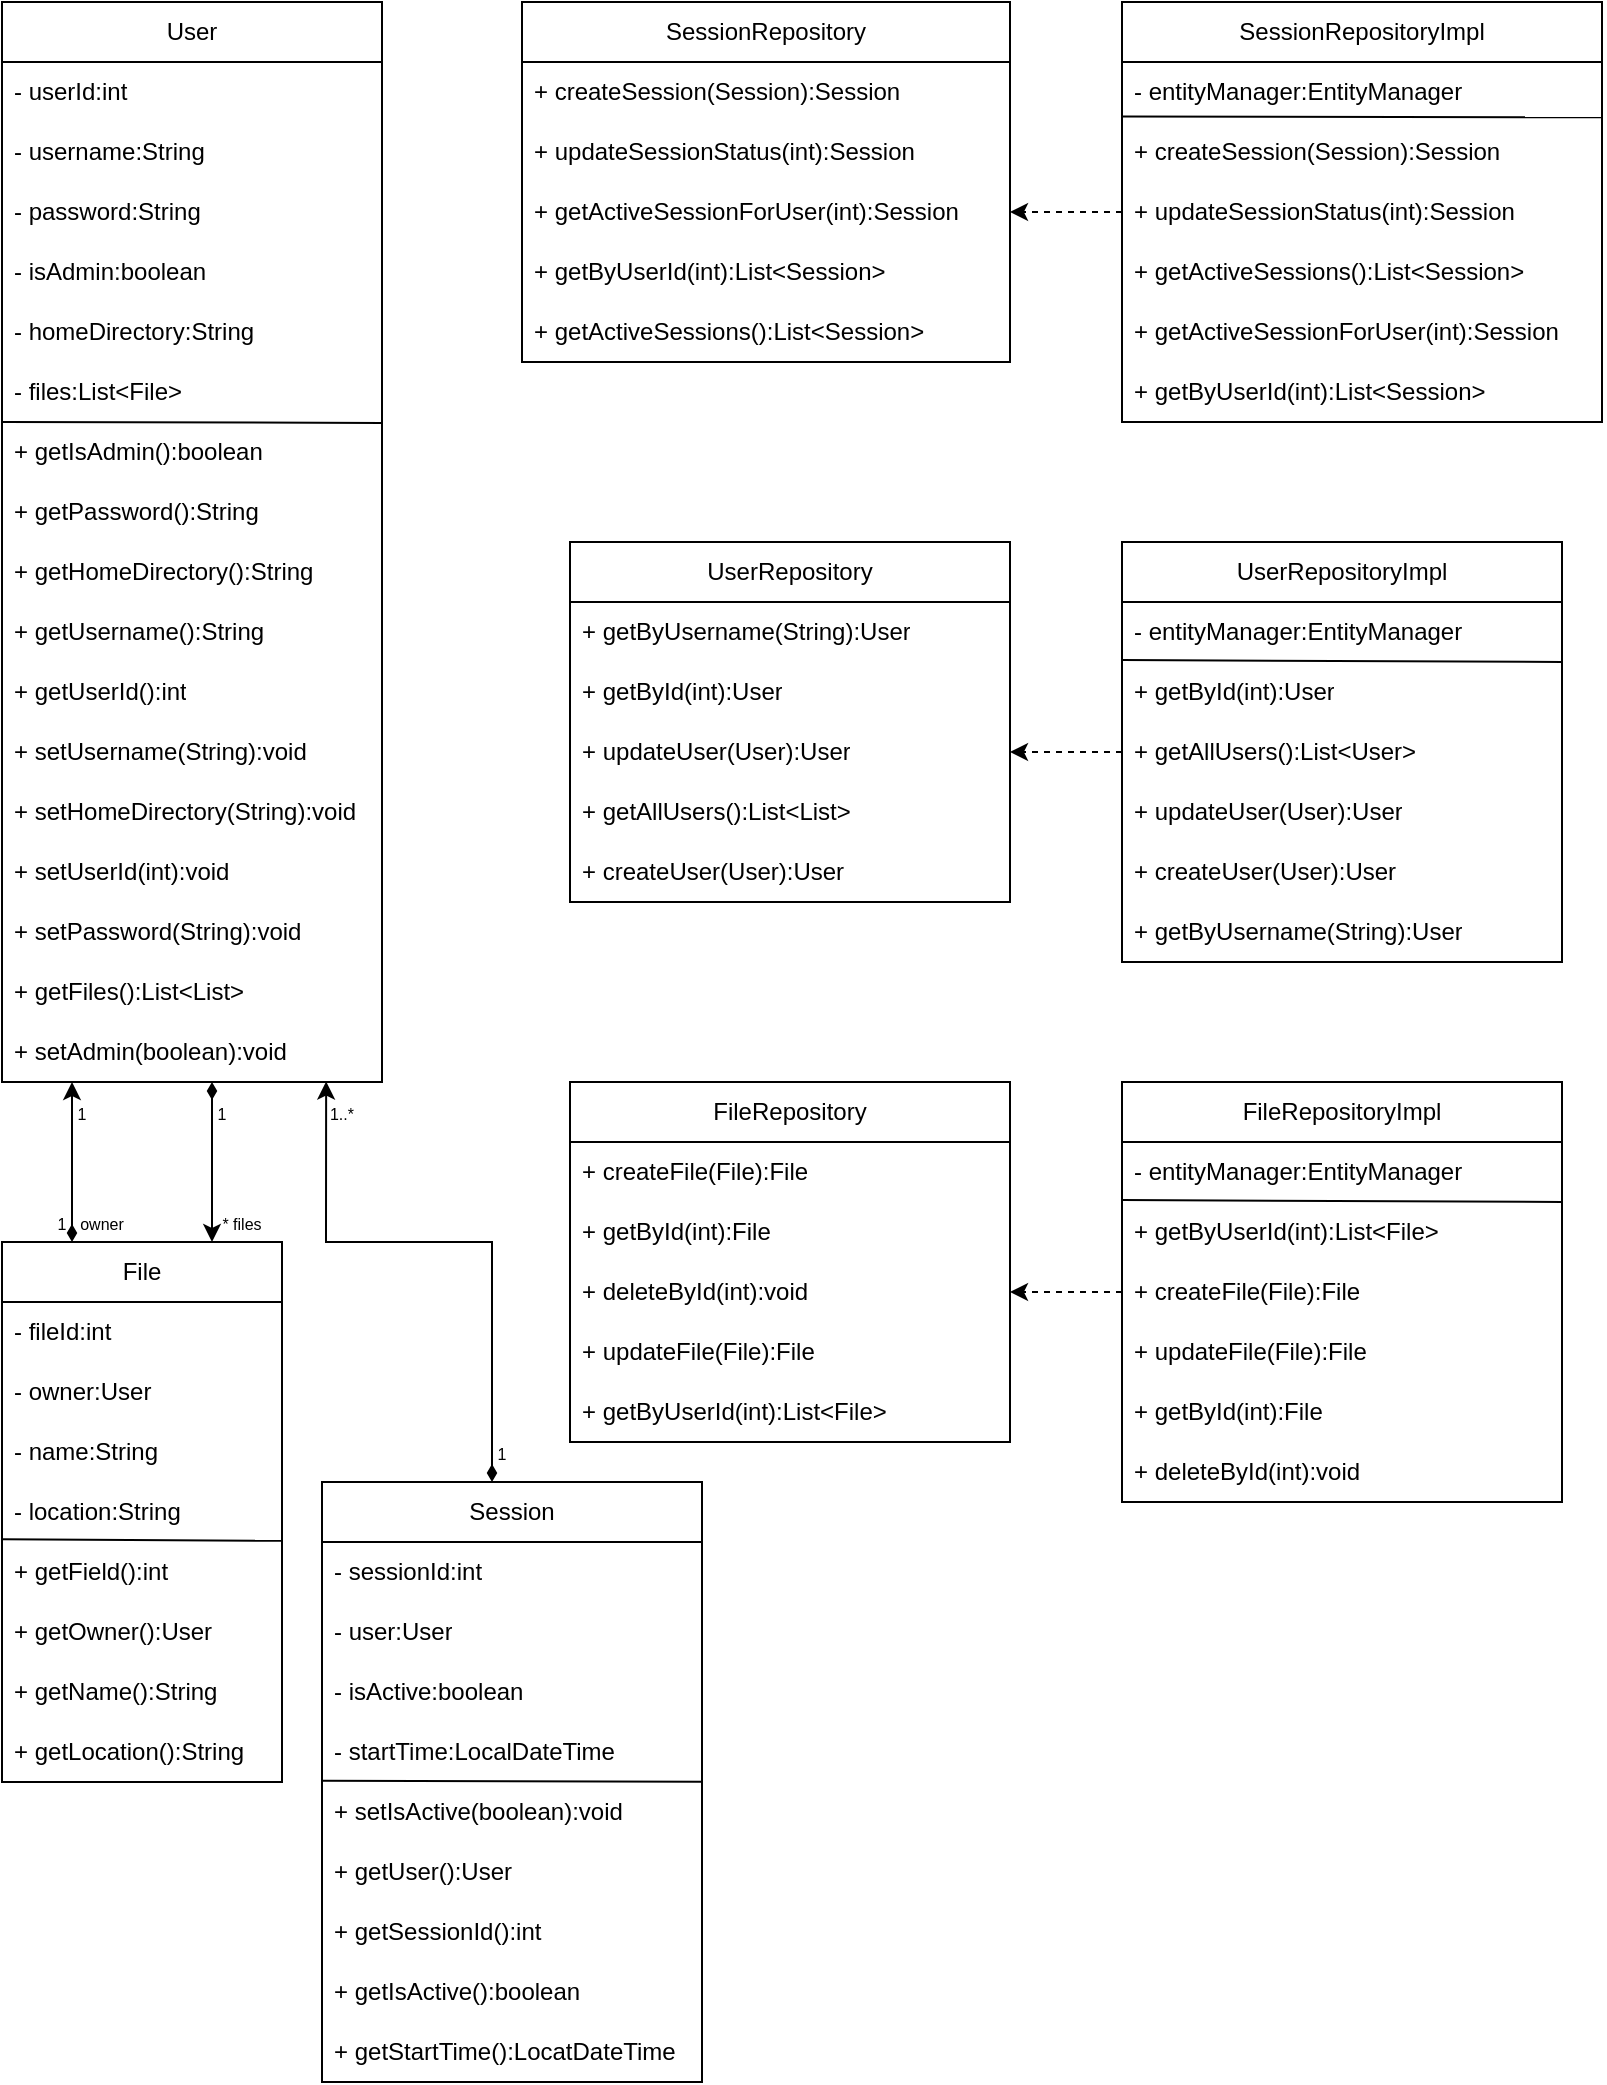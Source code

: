 <mxfile version="24.8.3">
  <diagram name="Сторінка-1" id="g9_7xu7IiqxZALMV_VrT">
    <mxGraphModel dx="1967" dy="868" grid="1" gridSize="10" guides="1" tooltips="1" connect="1" arrows="1" fold="1" page="1" pageScale="1" pageWidth="827" pageHeight="1169" math="0" shadow="0">
      <root>
        <mxCell id="0" />
        <mxCell id="1" parent="0" />
        <mxCell id="W4gZhNxeNry4T1inFR2G-1" value="User" style="swimlane;fontStyle=0;childLayout=stackLayout;horizontal=1;startSize=30;horizontalStack=0;resizeParent=1;resizeParentMax=0;resizeLast=0;collapsible=1;marginBottom=0;whiteSpace=wrap;html=1;" parent="1" vertex="1">
          <mxGeometry x="20" y="20" width="190" height="540" as="geometry" />
        </mxCell>
        <mxCell id="p_Qo8UH-y2sYMAxFkVqp-4" value="- userId:int" style="text;strokeColor=none;fillColor=none;align=left;verticalAlign=middle;spacingLeft=4;spacingRight=4;overflow=hidden;points=[[0,0.5],[1,0.5]];portConstraint=eastwest;rotatable=0;whiteSpace=wrap;html=1;" parent="W4gZhNxeNry4T1inFR2G-1" vertex="1">
          <mxGeometry y="30" width="190" height="30" as="geometry" />
        </mxCell>
        <mxCell id="p_Qo8UH-y2sYMAxFkVqp-3" value="- username:String" style="text;strokeColor=none;fillColor=none;align=left;verticalAlign=middle;spacingLeft=4;spacingRight=4;overflow=hidden;points=[[0,0.5],[1,0.5]];portConstraint=eastwest;rotatable=0;whiteSpace=wrap;html=1;" parent="W4gZhNxeNry4T1inFR2G-1" vertex="1">
          <mxGeometry y="60" width="190" height="30" as="geometry" />
        </mxCell>
        <mxCell id="p_Qo8UH-y2sYMAxFkVqp-2" value="- password:String" style="text;strokeColor=none;fillColor=none;align=left;verticalAlign=middle;spacingLeft=4;spacingRight=4;overflow=hidden;points=[[0,0.5],[1,0.5]];portConstraint=eastwest;rotatable=0;whiteSpace=wrap;html=1;" parent="W4gZhNxeNry4T1inFR2G-1" vertex="1">
          <mxGeometry y="90" width="190" height="30" as="geometry" />
        </mxCell>
        <mxCell id="p_Qo8UH-y2sYMAxFkVqp-1" value="- isAdmin:boolean" style="text;strokeColor=none;fillColor=none;align=left;verticalAlign=middle;spacingLeft=4;spacingRight=4;overflow=hidden;points=[[0,0.5],[1,0.5]];portConstraint=eastwest;rotatable=0;whiteSpace=wrap;html=1;" parent="W4gZhNxeNry4T1inFR2G-1" vertex="1">
          <mxGeometry y="120" width="190" height="30" as="geometry" />
        </mxCell>
        <mxCell id="p_Qo8UH-y2sYMAxFkVqp-7" value="- homeDirectory:String" style="text;strokeColor=none;fillColor=none;align=left;verticalAlign=middle;spacingLeft=4;spacingRight=4;overflow=hidden;points=[[0,0.5],[1,0.5]];portConstraint=eastwest;rotatable=0;whiteSpace=wrap;html=1;" parent="W4gZhNxeNry4T1inFR2G-1" vertex="1">
          <mxGeometry y="150" width="190" height="30" as="geometry" />
        </mxCell>
        <mxCell id="p_Qo8UH-y2sYMAxFkVqp-5" value="- files:List&amp;lt;File&amp;gt;" style="text;strokeColor=none;fillColor=none;align=left;verticalAlign=middle;spacingLeft=4;spacingRight=4;overflow=hidden;points=[[0,0.5],[1,0.5]];portConstraint=eastwest;rotatable=0;whiteSpace=wrap;html=1;" parent="W4gZhNxeNry4T1inFR2G-1" vertex="1">
          <mxGeometry y="180" width="190" height="30" as="geometry" />
        </mxCell>
        <mxCell id="p_Qo8UH-y2sYMAxFkVqp-23" value="" style="endArrow=none;html=1;rounded=0;entryX=0.999;entryY=0.015;entryDx=0;entryDy=0;entryPerimeter=0;exitX=-0.002;exitY=0.907;exitDx=0;exitDy=0;exitPerimeter=0;" parent="W4gZhNxeNry4T1inFR2G-1" target="W4gZhNxeNry4T1inFR2G-2" edge="1">
          <mxGeometry width="50" height="50" relative="1" as="geometry">
            <mxPoint y="210" as="sourcePoint" />
            <mxPoint x="220" y="211" as="targetPoint" />
          </mxGeometry>
        </mxCell>
        <mxCell id="W4gZhNxeNry4T1inFR2G-2" value="+ getIsAdmin():boolean" style="text;strokeColor=none;fillColor=none;align=left;verticalAlign=middle;spacingLeft=4;spacingRight=4;overflow=hidden;points=[[0,0.5],[1,0.5]];portConstraint=eastwest;rotatable=0;whiteSpace=wrap;html=1;" parent="W4gZhNxeNry4T1inFR2G-1" vertex="1">
          <mxGeometry y="210" width="190" height="30" as="geometry" />
        </mxCell>
        <mxCell id="W4gZhNxeNry4T1inFR2G-3" value="+ getPassword():String" style="text;strokeColor=none;fillColor=none;align=left;verticalAlign=middle;spacingLeft=4;spacingRight=4;overflow=hidden;points=[[0,0.5],[1,0.5]];portConstraint=eastwest;rotatable=0;whiteSpace=wrap;html=1;" parent="W4gZhNxeNry4T1inFR2G-1" vertex="1">
          <mxGeometry y="240" width="190" height="30" as="geometry" />
        </mxCell>
        <mxCell id="W4gZhNxeNry4T1inFR2G-4" value="+ getHomeDirectory():String" style="text;strokeColor=none;fillColor=none;align=left;verticalAlign=middle;spacingLeft=4;spacingRight=4;overflow=hidden;points=[[0,0.5],[1,0.5]];portConstraint=eastwest;rotatable=0;whiteSpace=wrap;html=1;" parent="W4gZhNxeNry4T1inFR2G-1" vertex="1">
          <mxGeometry y="270" width="190" height="30" as="geometry" />
        </mxCell>
        <mxCell id="W4gZhNxeNry4T1inFR2G-18" value="+ getUsername():String" style="text;strokeColor=none;fillColor=none;align=left;verticalAlign=middle;spacingLeft=4;spacingRight=4;overflow=hidden;points=[[0,0.5],[1,0.5]];portConstraint=eastwest;rotatable=0;whiteSpace=wrap;html=1;" parent="W4gZhNxeNry4T1inFR2G-1" vertex="1">
          <mxGeometry y="300" width="190" height="30" as="geometry" />
        </mxCell>
        <mxCell id="W4gZhNxeNry4T1inFR2G-19" value="+ getUserId():int" style="text;strokeColor=none;fillColor=none;align=left;verticalAlign=middle;spacingLeft=4;spacingRight=4;overflow=hidden;points=[[0,0.5],[1,0.5]];portConstraint=eastwest;rotatable=0;whiteSpace=wrap;html=1;" parent="W4gZhNxeNry4T1inFR2G-1" vertex="1">
          <mxGeometry y="330" width="190" height="30" as="geometry" />
        </mxCell>
        <mxCell id="W4gZhNxeNry4T1inFR2G-20" value="+ setUsername(String):void" style="text;strokeColor=none;fillColor=none;align=left;verticalAlign=middle;spacingLeft=4;spacingRight=4;overflow=hidden;points=[[0,0.5],[1,0.5]];portConstraint=eastwest;rotatable=0;whiteSpace=wrap;html=1;" parent="W4gZhNxeNry4T1inFR2G-1" vertex="1">
          <mxGeometry y="360" width="190" height="30" as="geometry" />
        </mxCell>
        <mxCell id="W4gZhNxeNry4T1inFR2G-21" value="+ setHomeDirectory(String):void" style="text;strokeColor=none;fillColor=none;align=left;verticalAlign=middle;spacingLeft=4;spacingRight=4;overflow=hidden;points=[[0,0.5],[1,0.5]];portConstraint=eastwest;rotatable=0;whiteSpace=wrap;html=1;" parent="W4gZhNxeNry4T1inFR2G-1" vertex="1">
          <mxGeometry y="390" width="190" height="30" as="geometry" />
        </mxCell>
        <mxCell id="W4gZhNxeNry4T1inFR2G-22" value="+ setUserId(int):void" style="text;strokeColor=none;fillColor=none;align=left;verticalAlign=middle;spacingLeft=4;spacingRight=4;overflow=hidden;points=[[0,0.5],[1,0.5]];portConstraint=eastwest;rotatable=0;whiteSpace=wrap;html=1;" parent="W4gZhNxeNry4T1inFR2G-1" vertex="1">
          <mxGeometry y="420" width="190" height="30" as="geometry" />
        </mxCell>
        <mxCell id="W4gZhNxeNry4T1inFR2G-23" value="+ setPassword(String):void" style="text;strokeColor=none;fillColor=none;align=left;verticalAlign=middle;spacingLeft=4;spacingRight=4;overflow=hidden;points=[[0,0.5],[1,0.5]];portConstraint=eastwest;rotatable=0;whiteSpace=wrap;html=1;" parent="W4gZhNxeNry4T1inFR2G-1" vertex="1">
          <mxGeometry y="450" width="190" height="30" as="geometry" />
        </mxCell>
        <mxCell id="W4gZhNxeNry4T1inFR2G-24" value="+ getFiles():List&amp;lt;List&amp;gt;" style="text;strokeColor=none;fillColor=none;align=left;verticalAlign=middle;spacingLeft=4;spacingRight=4;overflow=hidden;points=[[0,0.5],[1,0.5]];portConstraint=eastwest;rotatable=0;whiteSpace=wrap;html=1;" parent="W4gZhNxeNry4T1inFR2G-1" vertex="1">
          <mxGeometry y="480" width="190" height="30" as="geometry" />
        </mxCell>
        <mxCell id="W4gZhNxeNry4T1inFR2G-25" value="+ setAdmin(boolean):void" style="text;strokeColor=none;fillColor=none;align=left;verticalAlign=middle;spacingLeft=4;spacingRight=4;overflow=hidden;points=[[0,0.5],[1,0.5]];portConstraint=eastwest;rotatable=0;whiteSpace=wrap;html=1;" parent="W4gZhNxeNry4T1inFR2G-1" vertex="1">
          <mxGeometry y="510" width="190" height="30" as="geometry" />
        </mxCell>
        <mxCell id="W4gZhNxeNry4T1inFR2G-26" value="File" style="swimlane;fontStyle=0;childLayout=stackLayout;horizontal=1;startSize=30;horizontalStack=0;resizeParent=1;resizeParentMax=0;resizeLast=0;collapsible=1;marginBottom=0;whiteSpace=wrap;html=1;" parent="1" vertex="1">
          <mxGeometry x="20" y="640" width="140" height="270" as="geometry" />
        </mxCell>
        <mxCell id="p_Qo8UH-y2sYMAxFkVqp-12" value="- fileId:int" style="text;strokeColor=none;fillColor=none;align=left;verticalAlign=middle;spacingLeft=4;spacingRight=4;overflow=hidden;points=[[0,0.5],[1,0.5]];portConstraint=eastwest;rotatable=0;whiteSpace=wrap;html=1;" parent="W4gZhNxeNry4T1inFR2G-26" vertex="1">
          <mxGeometry y="30" width="140" height="30" as="geometry" />
        </mxCell>
        <mxCell id="p_Qo8UH-y2sYMAxFkVqp-14" value="- owner:User" style="text;strokeColor=none;fillColor=none;align=left;verticalAlign=middle;spacingLeft=4;spacingRight=4;overflow=hidden;points=[[0,0.5],[1,0.5]];portConstraint=eastwest;rotatable=0;whiteSpace=wrap;html=1;" parent="W4gZhNxeNry4T1inFR2G-26" vertex="1">
          <mxGeometry y="60" width="140" height="30" as="geometry" />
        </mxCell>
        <mxCell id="p_Qo8UH-y2sYMAxFkVqp-15" value="- name:String" style="text;strokeColor=none;fillColor=none;align=left;verticalAlign=middle;spacingLeft=4;spacingRight=4;overflow=hidden;points=[[0,0.5],[1,0.5]];portConstraint=eastwest;rotatable=0;whiteSpace=wrap;html=1;" parent="W4gZhNxeNry4T1inFR2G-26" vertex="1">
          <mxGeometry y="90" width="140" height="30" as="geometry" />
        </mxCell>
        <mxCell id="p_Qo8UH-y2sYMAxFkVqp-13" value="- location:String" style="text;strokeColor=none;fillColor=none;align=left;verticalAlign=middle;spacingLeft=4;spacingRight=4;overflow=hidden;points=[[0,0.5],[1,0.5]];portConstraint=eastwest;rotatable=0;whiteSpace=wrap;html=1;" parent="W4gZhNxeNry4T1inFR2G-26" vertex="1">
          <mxGeometry y="120" width="140" height="30" as="geometry" />
        </mxCell>
        <mxCell id="p_Qo8UH-y2sYMAxFkVqp-25" value="" style="endArrow=none;html=1;rounded=0;entryX=0.998;entryY=-0.019;entryDx=0;entryDy=0;entryPerimeter=0;exitX=-0.002;exitY=0.907;exitDx=0;exitDy=0;exitPerimeter=0;" parent="W4gZhNxeNry4T1inFR2G-26" target="W4gZhNxeNry4T1inFR2G-27" edge="1">
          <mxGeometry width="50" height="50" relative="1" as="geometry">
            <mxPoint y="148.57" as="sourcePoint" />
            <mxPoint x="220" y="149.57" as="targetPoint" />
          </mxGeometry>
        </mxCell>
        <mxCell id="W4gZhNxeNry4T1inFR2G-27" value="+ getField():int" style="text;strokeColor=none;fillColor=none;align=left;verticalAlign=middle;spacingLeft=4;spacingRight=4;overflow=hidden;points=[[0,0.5],[1,0.5]];portConstraint=eastwest;rotatable=0;whiteSpace=wrap;html=1;" parent="W4gZhNxeNry4T1inFR2G-26" vertex="1">
          <mxGeometry y="150" width="140" height="30" as="geometry" />
        </mxCell>
        <mxCell id="W4gZhNxeNry4T1inFR2G-28" value="+ getOwner():User" style="text;strokeColor=none;fillColor=none;align=left;verticalAlign=middle;spacingLeft=4;spacingRight=4;overflow=hidden;points=[[0,0.5],[1,0.5]];portConstraint=eastwest;rotatable=0;whiteSpace=wrap;html=1;" parent="W4gZhNxeNry4T1inFR2G-26" vertex="1">
          <mxGeometry y="180" width="140" height="30" as="geometry" />
        </mxCell>
        <mxCell id="W4gZhNxeNry4T1inFR2G-29" value="+ getName():String" style="text;strokeColor=none;fillColor=none;align=left;verticalAlign=middle;spacingLeft=4;spacingRight=4;overflow=hidden;points=[[0,0.5],[1,0.5]];portConstraint=eastwest;rotatable=0;whiteSpace=wrap;html=1;" parent="W4gZhNxeNry4T1inFR2G-26" vertex="1">
          <mxGeometry y="210" width="140" height="30" as="geometry" />
        </mxCell>
        <mxCell id="W4gZhNxeNry4T1inFR2G-30" value="+ getLocation():String" style="text;strokeColor=none;fillColor=none;align=left;verticalAlign=middle;spacingLeft=4;spacingRight=4;overflow=hidden;points=[[0,0.5],[1,0.5]];portConstraint=eastwest;rotatable=0;whiteSpace=wrap;html=1;" parent="W4gZhNxeNry4T1inFR2G-26" vertex="1">
          <mxGeometry y="240" width="140" height="30" as="geometry" />
        </mxCell>
        <mxCell id="W4gZhNxeNry4T1inFR2G-31" value="Session" style="swimlane;fontStyle=0;childLayout=stackLayout;horizontal=1;startSize=30;horizontalStack=0;resizeParent=1;resizeParentMax=0;resizeLast=0;collapsible=1;marginBottom=0;whiteSpace=wrap;html=1;" parent="1" vertex="1">
          <mxGeometry x="180" y="760" width="190" height="300" as="geometry" />
        </mxCell>
        <mxCell id="p_Qo8UH-y2sYMAxFkVqp-9" value="- sessionId:int" style="text;strokeColor=none;fillColor=none;align=left;verticalAlign=middle;spacingLeft=4;spacingRight=4;overflow=hidden;points=[[0,0.5],[1,0.5]];portConstraint=eastwest;rotatable=0;whiteSpace=wrap;html=1;" parent="W4gZhNxeNry4T1inFR2G-31" vertex="1">
          <mxGeometry y="30" width="190" height="30" as="geometry" />
        </mxCell>
        <mxCell id="p_Qo8UH-y2sYMAxFkVqp-8" value="- user:User" style="text;strokeColor=none;fillColor=none;align=left;verticalAlign=middle;spacingLeft=4;spacingRight=4;overflow=hidden;points=[[0,0.5],[1,0.5]];portConstraint=eastwest;rotatable=0;whiteSpace=wrap;html=1;" parent="W4gZhNxeNry4T1inFR2G-31" vertex="1">
          <mxGeometry y="60" width="190" height="30" as="geometry" />
        </mxCell>
        <mxCell id="p_Qo8UH-y2sYMAxFkVqp-11" value="- isActive:boolean" style="text;strokeColor=none;fillColor=none;align=left;verticalAlign=middle;spacingLeft=4;spacingRight=4;overflow=hidden;points=[[0,0.5],[1,0.5]];portConstraint=eastwest;rotatable=0;whiteSpace=wrap;html=1;" parent="W4gZhNxeNry4T1inFR2G-31" vertex="1">
          <mxGeometry y="90" width="190" height="30" as="geometry" />
        </mxCell>
        <mxCell id="p_Qo8UH-y2sYMAxFkVqp-10" value="- startTime:LocalDateTime" style="text;strokeColor=none;fillColor=none;align=left;verticalAlign=middle;spacingLeft=4;spacingRight=4;overflow=hidden;points=[[0,0.5],[1,0.5]];portConstraint=eastwest;rotatable=0;whiteSpace=wrap;html=1;" parent="W4gZhNxeNry4T1inFR2G-31" vertex="1">
          <mxGeometry y="120" width="190" height="30" as="geometry" />
        </mxCell>
        <mxCell id="p_Qo8UH-y2sYMAxFkVqp-24" value="" style="endArrow=none;html=1;rounded=0;entryX=1.001;entryY=0.996;entryDx=0;entryDy=0;entryPerimeter=0;exitX=-0.002;exitY=0.907;exitDx=0;exitDy=0;exitPerimeter=0;" parent="W4gZhNxeNry4T1inFR2G-31" edge="1" target="p_Qo8UH-y2sYMAxFkVqp-10">
          <mxGeometry width="50" height="50" relative="1" as="geometry">
            <mxPoint y="149.33" as="sourcePoint" />
            <mxPoint x="169.32" y="149.94" as="targetPoint" />
          </mxGeometry>
        </mxCell>
        <mxCell id="W4gZhNxeNry4T1inFR2G-32" value="+ setIsActive(boolean):void" style="text;strokeColor=none;fillColor=none;align=left;verticalAlign=middle;spacingLeft=4;spacingRight=4;overflow=hidden;points=[[0,0.5],[1,0.5]];portConstraint=eastwest;rotatable=0;whiteSpace=wrap;html=1;" parent="W4gZhNxeNry4T1inFR2G-31" vertex="1">
          <mxGeometry y="150" width="190" height="30" as="geometry" />
        </mxCell>
        <mxCell id="W4gZhNxeNry4T1inFR2G-33" value="+ getUser():User" style="text;strokeColor=none;fillColor=none;align=left;verticalAlign=middle;spacingLeft=4;spacingRight=4;overflow=hidden;points=[[0,0.5],[1,0.5]];portConstraint=eastwest;rotatable=0;whiteSpace=wrap;html=1;" parent="W4gZhNxeNry4T1inFR2G-31" vertex="1">
          <mxGeometry y="180" width="190" height="30" as="geometry" />
        </mxCell>
        <mxCell id="W4gZhNxeNry4T1inFR2G-34" value="+ getSessionId():int" style="text;strokeColor=none;fillColor=none;align=left;verticalAlign=middle;spacingLeft=4;spacingRight=4;overflow=hidden;points=[[0,0.5],[1,0.5]];portConstraint=eastwest;rotatable=0;whiteSpace=wrap;html=1;" parent="W4gZhNxeNry4T1inFR2G-31" vertex="1">
          <mxGeometry y="210" width="190" height="30" as="geometry" />
        </mxCell>
        <mxCell id="W4gZhNxeNry4T1inFR2G-35" value="+ getIsActive():boolean" style="text;strokeColor=none;fillColor=none;align=left;verticalAlign=middle;spacingLeft=4;spacingRight=4;overflow=hidden;points=[[0,0.5],[1,0.5]];portConstraint=eastwest;rotatable=0;whiteSpace=wrap;html=1;" parent="W4gZhNxeNry4T1inFR2G-31" vertex="1">
          <mxGeometry y="240" width="190" height="30" as="geometry" />
        </mxCell>
        <mxCell id="W4gZhNxeNry4T1inFR2G-36" value="+ getStartTime():LocatDateTime" style="text;strokeColor=none;fillColor=none;align=left;verticalAlign=middle;spacingLeft=4;spacingRight=4;overflow=hidden;points=[[0,0.5],[1,0.5]];portConstraint=eastwest;rotatable=0;whiteSpace=wrap;html=1;" parent="W4gZhNxeNry4T1inFR2G-31" vertex="1">
          <mxGeometry y="270" width="190" height="30" as="geometry" />
        </mxCell>
        <mxCell id="W4gZhNxeNry4T1inFR2G-37" value="SessionRepository" style="swimlane;fontStyle=0;childLayout=stackLayout;horizontal=1;startSize=30;horizontalStack=0;resizeParent=1;resizeParentMax=0;resizeLast=0;collapsible=1;marginBottom=0;whiteSpace=wrap;html=1;" parent="1" vertex="1">
          <mxGeometry x="280" y="20" width="244" height="180" as="geometry" />
        </mxCell>
        <mxCell id="W4gZhNxeNry4T1inFR2G-38" value="+ createSession(Session):Session" style="text;strokeColor=none;fillColor=none;align=left;verticalAlign=middle;spacingLeft=4;spacingRight=4;overflow=hidden;points=[[0,0.5],[1,0.5]];portConstraint=eastwest;rotatable=0;whiteSpace=wrap;html=1;" parent="W4gZhNxeNry4T1inFR2G-37" vertex="1">
          <mxGeometry y="30" width="244" height="30" as="geometry" />
        </mxCell>
        <mxCell id="W4gZhNxeNry4T1inFR2G-40" value="+ updateSessionStatus(int):Session" style="text;strokeColor=none;fillColor=none;align=left;verticalAlign=middle;spacingLeft=4;spacingRight=4;overflow=hidden;points=[[0,0.5],[1,0.5]];portConstraint=eastwest;rotatable=0;whiteSpace=wrap;html=1;" parent="W4gZhNxeNry4T1inFR2G-37" vertex="1">
          <mxGeometry y="60" width="244" height="30" as="geometry" />
        </mxCell>
        <mxCell id="W4gZhNxeNry4T1inFR2G-41" value="+ getActiveSessionForUser(int):Session" style="text;strokeColor=none;fillColor=none;align=left;verticalAlign=middle;spacingLeft=4;spacingRight=4;overflow=hidden;points=[[0,0.5],[1,0.5]];portConstraint=eastwest;rotatable=0;whiteSpace=wrap;html=1;" parent="W4gZhNxeNry4T1inFR2G-37" vertex="1">
          <mxGeometry y="90" width="244" height="30" as="geometry" />
        </mxCell>
        <mxCell id="W4gZhNxeNry4T1inFR2G-42" value="+ getByUserId(int):List&amp;lt;Session&amp;gt;" style="text;strokeColor=none;fillColor=none;align=left;verticalAlign=middle;spacingLeft=4;spacingRight=4;overflow=hidden;points=[[0,0.5],[1,0.5]];portConstraint=eastwest;rotatable=0;whiteSpace=wrap;html=1;" parent="W4gZhNxeNry4T1inFR2G-37" vertex="1">
          <mxGeometry y="120" width="244" height="30" as="geometry" />
        </mxCell>
        <mxCell id="W4gZhNxeNry4T1inFR2G-43" value="+ getActiveSessions():List&amp;lt;Session&amp;gt;" style="text;strokeColor=none;fillColor=none;align=left;verticalAlign=middle;spacingLeft=4;spacingRight=4;overflow=hidden;points=[[0,0.5],[1,0.5]];portConstraint=eastwest;rotatable=0;whiteSpace=wrap;html=1;" parent="W4gZhNxeNry4T1inFR2G-37" vertex="1">
          <mxGeometry y="150" width="244" height="30" as="geometry" />
        </mxCell>
        <mxCell id="W4gZhNxeNry4T1inFR2G-47" value="SessionRepositoryImpl" style="swimlane;fontStyle=0;childLayout=stackLayout;horizontal=1;startSize=30;horizontalStack=0;resizeParent=1;resizeParentMax=0;resizeLast=0;collapsible=1;marginBottom=0;whiteSpace=wrap;html=1;" parent="1" vertex="1">
          <mxGeometry x="580" y="20" width="240" height="210" as="geometry" />
        </mxCell>
        <mxCell id="p_Qo8UH-y2sYMAxFkVqp-18" value="- entityManager:EntityManager" style="text;strokeColor=none;fillColor=none;align=left;verticalAlign=middle;spacingLeft=4;spacingRight=4;overflow=hidden;points=[[0,0.5],[1,0.5]];portConstraint=eastwest;rotatable=0;whiteSpace=wrap;html=1;" parent="W4gZhNxeNry4T1inFR2G-47" vertex="1">
          <mxGeometry y="30" width="240" height="30" as="geometry" />
        </mxCell>
        <mxCell id="W4gZhNxeNry4T1inFR2G-48" value="+ createSession(Session):Session" style="text;strokeColor=none;fillColor=none;align=left;verticalAlign=middle;spacingLeft=4;spacingRight=4;overflow=hidden;points=[[0,0.5],[1,0.5]];portConstraint=eastwest;rotatable=0;whiteSpace=wrap;html=1;" parent="W4gZhNxeNry4T1inFR2G-47" vertex="1">
          <mxGeometry y="60" width="240" height="30" as="geometry" />
        </mxCell>
        <mxCell id="W4gZhNxeNry4T1inFR2G-49" value="+ updateSessionStatus(int):Session" style="text;strokeColor=none;fillColor=none;align=left;verticalAlign=middle;spacingLeft=4;spacingRight=4;overflow=hidden;points=[[0,0.5],[1,0.5]];portConstraint=eastwest;rotatable=0;whiteSpace=wrap;html=1;" parent="W4gZhNxeNry4T1inFR2G-47" vertex="1">
          <mxGeometry y="90" width="240" height="30" as="geometry" />
        </mxCell>
        <mxCell id="W4gZhNxeNry4T1inFR2G-50" value="+ getActiveSessions():List&amp;lt;Session&amp;gt;" style="text;strokeColor=none;fillColor=none;align=left;verticalAlign=middle;spacingLeft=4;spacingRight=4;overflow=hidden;points=[[0,0.5],[1,0.5]];portConstraint=eastwest;rotatable=0;whiteSpace=wrap;html=1;" parent="W4gZhNxeNry4T1inFR2G-47" vertex="1">
          <mxGeometry y="120" width="240" height="30" as="geometry" />
        </mxCell>
        <mxCell id="W4gZhNxeNry4T1inFR2G-51" value="+ getActiveSessionForUser(int):Session" style="text;strokeColor=none;fillColor=none;align=left;verticalAlign=middle;spacingLeft=4;spacingRight=4;overflow=hidden;points=[[0,0.5],[1,0.5]];portConstraint=eastwest;rotatable=0;whiteSpace=wrap;html=1;" parent="W4gZhNxeNry4T1inFR2G-47" vertex="1">
          <mxGeometry y="150" width="240" height="30" as="geometry" />
        </mxCell>
        <mxCell id="W4gZhNxeNry4T1inFR2G-53" value="+ getByUserId(int):List&amp;lt;Session&amp;gt;" style="text;strokeColor=none;fillColor=none;align=left;verticalAlign=middle;spacingLeft=4;spacingRight=4;overflow=hidden;points=[[0,0.5],[1,0.5]];portConstraint=eastwest;rotatable=0;whiteSpace=wrap;html=1;" parent="W4gZhNxeNry4T1inFR2G-47" vertex="1">
          <mxGeometry y="180" width="240" height="30" as="geometry" />
        </mxCell>
        <mxCell id="p_Qo8UH-y2sYMAxFkVqp-20" value="" style="endArrow=none;html=1;rounded=0;entryX=1;entryY=0.922;entryDx=0;entryDy=0;entryPerimeter=0;exitX=-0.002;exitY=0.907;exitDx=0;exitDy=0;exitPerimeter=0;" parent="W4gZhNxeNry4T1inFR2G-47" source="p_Qo8UH-y2sYMAxFkVqp-18" target="p_Qo8UH-y2sYMAxFkVqp-18" edge="1">
          <mxGeometry width="50" height="50" relative="1" as="geometry">
            <mxPoint x="-60" y="150" as="sourcePoint" />
            <mxPoint x="-10" y="100" as="targetPoint" />
          </mxGeometry>
        </mxCell>
        <mxCell id="W4gZhNxeNry4T1inFR2G-54" value="UserRepository" style="swimlane;fontStyle=0;childLayout=stackLayout;horizontal=1;startSize=30;horizontalStack=0;resizeParent=1;resizeParentMax=0;resizeLast=0;collapsible=1;marginBottom=0;whiteSpace=wrap;html=1;" parent="1" vertex="1">
          <mxGeometry x="304" y="290" width="220" height="180" as="geometry" />
        </mxCell>
        <mxCell id="W4gZhNxeNry4T1inFR2G-55" value="+ getByUsername(String):User" style="text;strokeColor=none;fillColor=none;align=left;verticalAlign=middle;spacingLeft=4;spacingRight=4;overflow=hidden;points=[[0,0.5],[1,0.5]];portConstraint=eastwest;rotatable=0;whiteSpace=wrap;html=1;" parent="W4gZhNxeNry4T1inFR2G-54" vertex="1">
          <mxGeometry y="30" width="220" height="30" as="geometry" />
        </mxCell>
        <mxCell id="W4gZhNxeNry4T1inFR2G-56" value="+ getById(int):User" style="text;strokeColor=none;fillColor=none;align=left;verticalAlign=middle;spacingLeft=4;spacingRight=4;overflow=hidden;points=[[0,0.5],[1,0.5]];portConstraint=eastwest;rotatable=0;whiteSpace=wrap;html=1;" parent="W4gZhNxeNry4T1inFR2G-54" vertex="1">
          <mxGeometry y="60" width="220" height="30" as="geometry" />
        </mxCell>
        <mxCell id="W4gZhNxeNry4T1inFR2G-57" value="+ updateUser(User):User" style="text;strokeColor=none;fillColor=none;align=left;verticalAlign=middle;spacingLeft=4;spacingRight=4;overflow=hidden;points=[[0,0.5],[1,0.5]];portConstraint=eastwest;rotatable=0;whiteSpace=wrap;html=1;" parent="W4gZhNxeNry4T1inFR2G-54" vertex="1">
          <mxGeometry y="90" width="220" height="30" as="geometry" />
        </mxCell>
        <mxCell id="W4gZhNxeNry4T1inFR2G-59" value="+ getAllUsers():List&amp;lt;List&amp;gt;" style="text;strokeColor=none;fillColor=none;align=left;verticalAlign=middle;spacingLeft=4;spacingRight=4;overflow=hidden;points=[[0,0.5],[1,0.5]];portConstraint=eastwest;rotatable=0;whiteSpace=wrap;html=1;" parent="W4gZhNxeNry4T1inFR2G-54" vertex="1">
          <mxGeometry y="120" width="220" height="30" as="geometry" />
        </mxCell>
        <mxCell id="W4gZhNxeNry4T1inFR2G-60" value="+ createUser(User):User" style="text;strokeColor=none;fillColor=none;align=left;verticalAlign=middle;spacingLeft=4;spacingRight=4;overflow=hidden;points=[[0,0.5],[1,0.5]];portConstraint=eastwest;rotatable=0;whiteSpace=wrap;html=1;" parent="W4gZhNxeNry4T1inFR2G-54" vertex="1">
          <mxGeometry y="150" width="220" height="30" as="geometry" />
        </mxCell>
        <mxCell id="W4gZhNxeNry4T1inFR2G-61" value="UserRepositoryImpl" style="swimlane;fontStyle=0;childLayout=stackLayout;horizontal=1;startSize=30;horizontalStack=0;resizeParent=1;resizeParentMax=0;resizeLast=0;collapsible=1;marginBottom=0;whiteSpace=wrap;html=1;" parent="1" vertex="1">
          <mxGeometry x="580" y="290" width="220" height="210" as="geometry" />
        </mxCell>
        <mxCell id="p_Qo8UH-y2sYMAxFkVqp-16" value="- entityManager:EntityManager" style="text;strokeColor=none;fillColor=none;align=left;verticalAlign=middle;spacingLeft=4;spacingRight=4;overflow=hidden;points=[[0,0.5],[1,0.5]];portConstraint=eastwest;rotatable=0;whiteSpace=wrap;html=1;" parent="W4gZhNxeNry4T1inFR2G-61" vertex="1">
          <mxGeometry y="30" width="220" height="30" as="geometry" />
        </mxCell>
        <mxCell id="p_Qo8UH-y2sYMAxFkVqp-21" value="" style="endArrow=none;html=1;rounded=0;entryX=1;entryY=0.922;entryDx=0;entryDy=0;entryPerimeter=0;exitX=-0.002;exitY=0.907;exitDx=0;exitDy=0;exitPerimeter=0;" parent="W4gZhNxeNry4T1inFR2G-61" edge="1">
          <mxGeometry width="50" height="50" relative="1" as="geometry">
            <mxPoint y="59" as="sourcePoint" />
            <mxPoint x="220" y="60" as="targetPoint" />
          </mxGeometry>
        </mxCell>
        <mxCell id="W4gZhNxeNry4T1inFR2G-62" value="+ getById(int):User" style="text;strokeColor=none;fillColor=none;align=left;verticalAlign=middle;spacingLeft=4;spacingRight=4;overflow=hidden;points=[[0,0.5],[1,0.5]];portConstraint=eastwest;rotatable=0;whiteSpace=wrap;html=1;" parent="W4gZhNxeNry4T1inFR2G-61" vertex="1">
          <mxGeometry y="60" width="220" height="30" as="geometry" />
        </mxCell>
        <mxCell id="W4gZhNxeNry4T1inFR2G-63" value="+ getAllUsers():List&amp;lt;User&amp;gt;" style="text;strokeColor=none;fillColor=none;align=left;verticalAlign=middle;spacingLeft=4;spacingRight=4;overflow=hidden;points=[[0,0.5],[1,0.5]];portConstraint=eastwest;rotatable=0;whiteSpace=wrap;html=1;" parent="W4gZhNxeNry4T1inFR2G-61" vertex="1">
          <mxGeometry y="90" width="220" height="30" as="geometry" />
        </mxCell>
        <mxCell id="W4gZhNxeNry4T1inFR2G-64" value="+ updateUser(User):User" style="text;strokeColor=none;fillColor=none;align=left;verticalAlign=middle;spacingLeft=4;spacingRight=4;overflow=hidden;points=[[0,0.5],[1,0.5]];portConstraint=eastwest;rotatable=0;whiteSpace=wrap;html=1;" parent="W4gZhNxeNry4T1inFR2G-61" vertex="1">
          <mxGeometry y="120" width="220" height="30" as="geometry" />
        </mxCell>
        <mxCell id="W4gZhNxeNry4T1inFR2G-66" value="+ createUser(User):User" style="text;strokeColor=none;fillColor=none;align=left;verticalAlign=middle;spacingLeft=4;spacingRight=4;overflow=hidden;points=[[0,0.5],[1,0.5]];portConstraint=eastwest;rotatable=0;whiteSpace=wrap;html=1;" parent="W4gZhNxeNry4T1inFR2G-61" vertex="1">
          <mxGeometry y="150" width="220" height="30" as="geometry" />
        </mxCell>
        <mxCell id="W4gZhNxeNry4T1inFR2G-67" value="+ getByUsername(String):User" style="text;strokeColor=none;fillColor=none;align=left;verticalAlign=middle;spacingLeft=4;spacingRight=4;overflow=hidden;points=[[0,0.5],[1,0.5]];portConstraint=eastwest;rotatable=0;whiteSpace=wrap;html=1;" parent="W4gZhNxeNry4T1inFR2G-61" vertex="1">
          <mxGeometry y="180" width="220" height="30" as="geometry" />
        </mxCell>
        <mxCell id="W4gZhNxeNry4T1inFR2G-68" value="FileRepository" style="swimlane;fontStyle=0;childLayout=stackLayout;horizontal=1;startSize=30;horizontalStack=0;resizeParent=1;resizeParentMax=0;resizeLast=0;collapsible=1;marginBottom=0;whiteSpace=wrap;html=1;" parent="1" vertex="1">
          <mxGeometry x="304" y="560" width="220" height="180" as="geometry" />
        </mxCell>
        <mxCell id="W4gZhNxeNry4T1inFR2G-69" value="+ createFile(File):File" style="text;strokeColor=none;fillColor=none;align=left;verticalAlign=middle;spacingLeft=4;spacingRight=4;overflow=hidden;points=[[0,0.5],[1,0.5]];portConstraint=eastwest;rotatable=0;whiteSpace=wrap;html=1;" parent="W4gZhNxeNry4T1inFR2G-68" vertex="1">
          <mxGeometry y="30" width="220" height="30" as="geometry" />
        </mxCell>
        <mxCell id="W4gZhNxeNry4T1inFR2G-70" value="+ getById(int):File" style="text;strokeColor=none;fillColor=none;align=left;verticalAlign=middle;spacingLeft=4;spacingRight=4;overflow=hidden;points=[[0,0.5],[1,0.5]];portConstraint=eastwest;rotatable=0;whiteSpace=wrap;html=1;" parent="W4gZhNxeNry4T1inFR2G-68" vertex="1">
          <mxGeometry y="60" width="220" height="30" as="geometry" />
        </mxCell>
        <mxCell id="W4gZhNxeNry4T1inFR2G-71" value="+ deleteById(int):void" style="text;strokeColor=none;fillColor=none;align=left;verticalAlign=middle;spacingLeft=4;spacingRight=4;overflow=hidden;points=[[0,0.5],[1,0.5]];portConstraint=eastwest;rotatable=0;whiteSpace=wrap;html=1;" parent="W4gZhNxeNry4T1inFR2G-68" vertex="1">
          <mxGeometry y="90" width="220" height="30" as="geometry" />
        </mxCell>
        <mxCell id="W4gZhNxeNry4T1inFR2G-72" value="+ updateFile(File):File" style="text;strokeColor=none;fillColor=none;align=left;verticalAlign=middle;spacingLeft=4;spacingRight=4;overflow=hidden;points=[[0,0.5],[1,0.5]];portConstraint=eastwest;rotatable=0;whiteSpace=wrap;html=1;" parent="W4gZhNxeNry4T1inFR2G-68" vertex="1">
          <mxGeometry y="120" width="220" height="30" as="geometry" />
        </mxCell>
        <mxCell id="W4gZhNxeNry4T1inFR2G-73" value="+ getByUserId(int):List&amp;lt;File&amp;gt;" style="text;strokeColor=none;fillColor=none;align=left;verticalAlign=middle;spacingLeft=4;spacingRight=4;overflow=hidden;points=[[0,0.5],[1,0.5]];portConstraint=eastwest;rotatable=0;whiteSpace=wrap;html=1;" parent="W4gZhNxeNry4T1inFR2G-68" vertex="1">
          <mxGeometry y="150" width="220" height="30" as="geometry" />
        </mxCell>
        <mxCell id="W4gZhNxeNry4T1inFR2G-74" value="FileRepositoryImpl" style="swimlane;fontStyle=0;childLayout=stackLayout;horizontal=1;startSize=30;horizontalStack=0;resizeParent=1;resizeParentMax=0;resizeLast=0;collapsible=1;marginBottom=0;whiteSpace=wrap;html=1;" parent="1" vertex="1">
          <mxGeometry x="580" y="560" width="220" height="210" as="geometry" />
        </mxCell>
        <mxCell id="p_Qo8UH-y2sYMAxFkVqp-17" value="- entityManager:EntityManager" style="text;strokeColor=none;fillColor=none;align=left;verticalAlign=middle;spacingLeft=4;spacingRight=4;overflow=hidden;points=[[0,0.5],[1,0.5]];portConstraint=eastwest;rotatable=0;whiteSpace=wrap;html=1;" parent="W4gZhNxeNry4T1inFR2G-74" vertex="1">
          <mxGeometry y="30" width="220" height="30" as="geometry" />
        </mxCell>
        <mxCell id="p_Qo8UH-y2sYMAxFkVqp-22" value="" style="endArrow=none;html=1;rounded=0;entryX=1;entryY=0.922;entryDx=0;entryDy=0;entryPerimeter=0;exitX=-0.002;exitY=0.907;exitDx=0;exitDy=0;exitPerimeter=0;" parent="W4gZhNxeNry4T1inFR2G-74" edge="1">
          <mxGeometry width="50" height="50" relative="1" as="geometry">
            <mxPoint y="59" as="sourcePoint" />
            <mxPoint x="220" y="60" as="targetPoint" />
          </mxGeometry>
        </mxCell>
        <mxCell id="W4gZhNxeNry4T1inFR2G-75" value="+ getByUserId(int):List&amp;lt;File&amp;gt;" style="text;strokeColor=none;fillColor=none;align=left;verticalAlign=middle;spacingLeft=4;spacingRight=4;overflow=hidden;points=[[0,0.5],[1,0.5]];portConstraint=eastwest;rotatable=0;whiteSpace=wrap;html=1;" parent="W4gZhNxeNry4T1inFR2G-74" vertex="1">
          <mxGeometry y="60" width="220" height="30" as="geometry" />
        </mxCell>
        <mxCell id="W4gZhNxeNry4T1inFR2G-76" value="+ createFile(File):File" style="text;strokeColor=none;fillColor=none;align=left;verticalAlign=middle;spacingLeft=4;spacingRight=4;overflow=hidden;points=[[0,0.5],[1,0.5]];portConstraint=eastwest;rotatable=0;whiteSpace=wrap;html=1;" parent="W4gZhNxeNry4T1inFR2G-74" vertex="1">
          <mxGeometry y="90" width="220" height="30" as="geometry" />
        </mxCell>
        <mxCell id="W4gZhNxeNry4T1inFR2G-77" value="+ updateFile(File):File" style="text;strokeColor=none;fillColor=none;align=left;verticalAlign=middle;spacingLeft=4;spacingRight=4;overflow=hidden;points=[[0,0.5],[1,0.5]];portConstraint=eastwest;rotatable=0;whiteSpace=wrap;html=1;" parent="W4gZhNxeNry4T1inFR2G-74" vertex="1">
          <mxGeometry y="120" width="220" height="30" as="geometry" />
        </mxCell>
        <mxCell id="W4gZhNxeNry4T1inFR2G-78" value="+ getById(int):File" style="text;strokeColor=none;fillColor=none;align=left;verticalAlign=middle;spacingLeft=4;spacingRight=4;overflow=hidden;points=[[0,0.5],[1,0.5]];portConstraint=eastwest;rotatable=0;whiteSpace=wrap;html=1;" parent="W4gZhNxeNry4T1inFR2G-74" vertex="1">
          <mxGeometry y="150" width="220" height="30" as="geometry" />
        </mxCell>
        <mxCell id="W4gZhNxeNry4T1inFR2G-79" value="+ deleteById(int):void" style="text;strokeColor=none;fillColor=none;align=left;verticalAlign=middle;spacingLeft=4;spacingRight=4;overflow=hidden;points=[[0,0.5],[1,0.5]];portConstraint=eastwest;rotatable=0;whiteSpace=wrap;html=1;" parent="W4gZhNxeNry4T1inFR2G-74" vertex="1">
          <mxGeometry y="180" width="220" height="30" as="geometry" />
        </mxCell>
        <mxCell id="p_Qo8UH-y2sYMAxFkVqp-26" value="" style="endArrow=classic;html=1;rounded=0;entryX=1;entryY=0.5;entryDx=0;entryDy=0;exitX=0;exitY=0.5;exitDx=0;exitDy=0;dashed=1;" parent="1" source="W4gZhNxeNry4T1inFR2G-49" target="W4gZhNxeNry4T1inFR2G-41" edge="1">
          <mxGeometry width="50" height="50" relative="1" as="geometry">
            <mxPoint x="510" y="270" as="sourcePoint" />
            <mxPoint x="560" y="220" as="targetPoint" />
          </mxGeometry>
        </mxCell>
        <mxCell id="p_Qo8UH-y2sYMAxFkVqp-27" value="" style="endArrow=classic;html=1;rounded=0;entryX=1;entryY=0.5;entryDx=0;entryDy=0;exitX=0;exitY=0.5;exitDx=0;exitDy=0;dashed=1;" parent="1" source="W4gZhNxeNry4T1inFR2G-63" target="W4gZhNxeNry4T1inFR2G-57" edge="1">
          <mxGeometry width="50" height="50" relative="1" as="geometry">
            <mxPoint x="524" y="475" as="sourcePoint" />
            <mxPoint x="290.711" y="135" as="targetPoint" />
          </mxGeometry>
        </mxCell>
        <mxCell id="p_Qo8UH-y2sYMAxFkVqp-28" value="" style="endArrow=classic;html=1;rounded=0;entryX=1;entryY=0.5;entryDx=0;entryDy=0;exitX=0;exitY=0.5;exitDx=0;exitDy=0;dashed=1;" parent="1" source="W4gZhNxeNry4T1inFR2G-76" target="W4gZhNxeNry4T1inFR2G-71" edge="1">
          <mxGeometry width="50" height="50" relative="1" as="geometry">
            <mxPoint x="530" y="860" as="sourcePoint" />
            <mxPoint x="580" y="810" as="targetPoint" />
          </mxGeometry>
        </mxCell>
        <mxCell id="p_Qo8UH-y2sYMAxFkVqp-29" value="" style="endArrow=classic;startArrow=diamondThin;html=1;rounded=0;startFill=1;exitX=0.25;exitY=0;exitDx=0;exitDy=0;" parent="1" source="W4gZhNxeNry4T1inFR2G-26" edge="1">
          <mxGeometry width="50" height="50" relative="1" as="geometry">
            <mxPoint x="210" y="650" as="sourcePoint" />
            <mxPoint x="55" y="560" as="targetPoint" />
          </mxGeometry>
        </mxCell>
        <mxCell id="p_Qo8UH-y2sYMAxFkVqp-30" value="" style="endArrow=classic;startArrow=diamondThin;html=1;rounded=0;startFill=1;entryX=0.75;entryY=0;entryDx=0;entryDy=0;" parent="1" target="W4gZhNxeNry4T1inFR2G-26" edge="1">
          <mxGeometry width="50" height="50" relative="1" as="geometry">
            <mxPoint x="125" y="560" as="sourcePoint" />
            <mxPoint x="260" y="600" as="targetPoint" />
          </mxGeometry>
        </mxCell>
        <mxCell id="p_Qo8UH-y2sYMAxFkVqp-31" value="&lt;font style=&quot;font-size: 8px;&quot;&gt;1&lt;/font&gt;" style="text;html=1;align=center;verticalAlign=middle;whiteSpace=wrap;rounded=0;" parent="1" vertex="1">
          <mxGeometry x="100" y="560" width="60" height="30" as="geometry" />
        </mxCell>
        <mxCell id="p_Qo8UH-y2sYMAxFkVqp-32" value="&lt;font style=&quot;font-size: 8px;&quot;&gt;* files&lt;/font&gt;" style="text;html=1;align=center;verticalAlign=middle;whiteSpace=wrap;rounded=0;" parent="1" vertex="1">
          <mxGeometry x="110" y="620" width="60" height="20" as="geometry" />
        </mxCell>
        <mxCell id="p_Qo8UH-y2sYMAxFkVqp-33" value="&lt;font style=&quot;font-size: 8px;&quot;&gt;1&lt;/font&gt;" style="text;html=1;align=center;verticalAlign=middle;whiteSpace=wrap;rounded=0;" parent="1" vertex="1">
          <mxGeometry x="50" y="560" width="20" height="30" as="geometry" />
        </mxCell>
        <mxCell id="p_Qo8UH-y2sYMAxFkVqp-34" value="&lt;font style=&quot;font-size: 8px;&quot;&gt;owner&lt;/font&gt;" style="text;html=1;align=center;verticalAlign=middle;whiteSpace=wrap;rounded=0;" parent="1" vertex="1">
          <mxGeometry x="40" y="615" width="60" height="30" as="geometry" />
        </mxCell>
        <mxCell id="p_Qo8UH-y2sYMAxFkVqp-35" value="&lt;font style=&quot;font-size: 8px;&quot;&gt;1&lt;/font&gt;" style="text;html=1;align=center;verticalAlign=middle;whiteSpace=wrap;rounded=0;" parent="1" vertex="1">
          <mxGeometry x="40" y="615" width="20" height="30" as="geometry" />
        </mxCell>
        <mxCell id="p_Qo8UH-y2sYMAxFkVqp-36" value="" style="endArrow=classic;startArrow=diamondThin;html=1;rounded=0;startFill=1;exitX=0.25;exitY=1;exitDx=0;exitDy=0;entryX=0.853;entryY=0.993;entryDx=0;entryDy=0;entryPerimeter=0;" parent="1" source="p_Qo8UH-y2sYMAxFkVqp-37" target="W4gZhNxeNry4T1inFR2G-25" edge="1">
          <mxGeometry width="50" height="50" relative="1" as="geometry">
            <mxPoint x="220" y="630" as="sourcePoint" />
            <mxPoint x="260" y="640" as="targetPoint" />
            <Array as="points">
              <mxPoint x="265" y="640" />
              <mxPoint x="182" y="640" />
            </Array>
          </mxGeometry>
        </mxCell>
        <mxCell id="p_Qo8UH-y2sYMAxFkVqp-37" value="&lt;font style=&quot;font-size: 8px;&quot;&gt;1&lt;/font&gt;" style="text;html=1;align=center;verticalAlign=middle;whiteSpace=wrap;rounded=0;" parent="1" vertex="1">
          <mxGeometry x="260" y="730" width="20" height="30" as="geometry" />
        </mxCell>
        <mxCell id="p_Qo8UH-y2sYMAxFkVqp-38" value="&lt;span style=&quot;font-size: 8px;&quot;&gt;1..*&lt;/span&gt;" style="text;html=1;align=center;verticalAlign=middle;whiteSpace=wrap;rounded=0;" parent="1" vertex="1">
          <mxGeometry x="160" y="560" width="60" height="30" as="geometry" />
        </mxCell>
      </root>
    </mxGraphModel>
  </diagram>
</mxfile>
